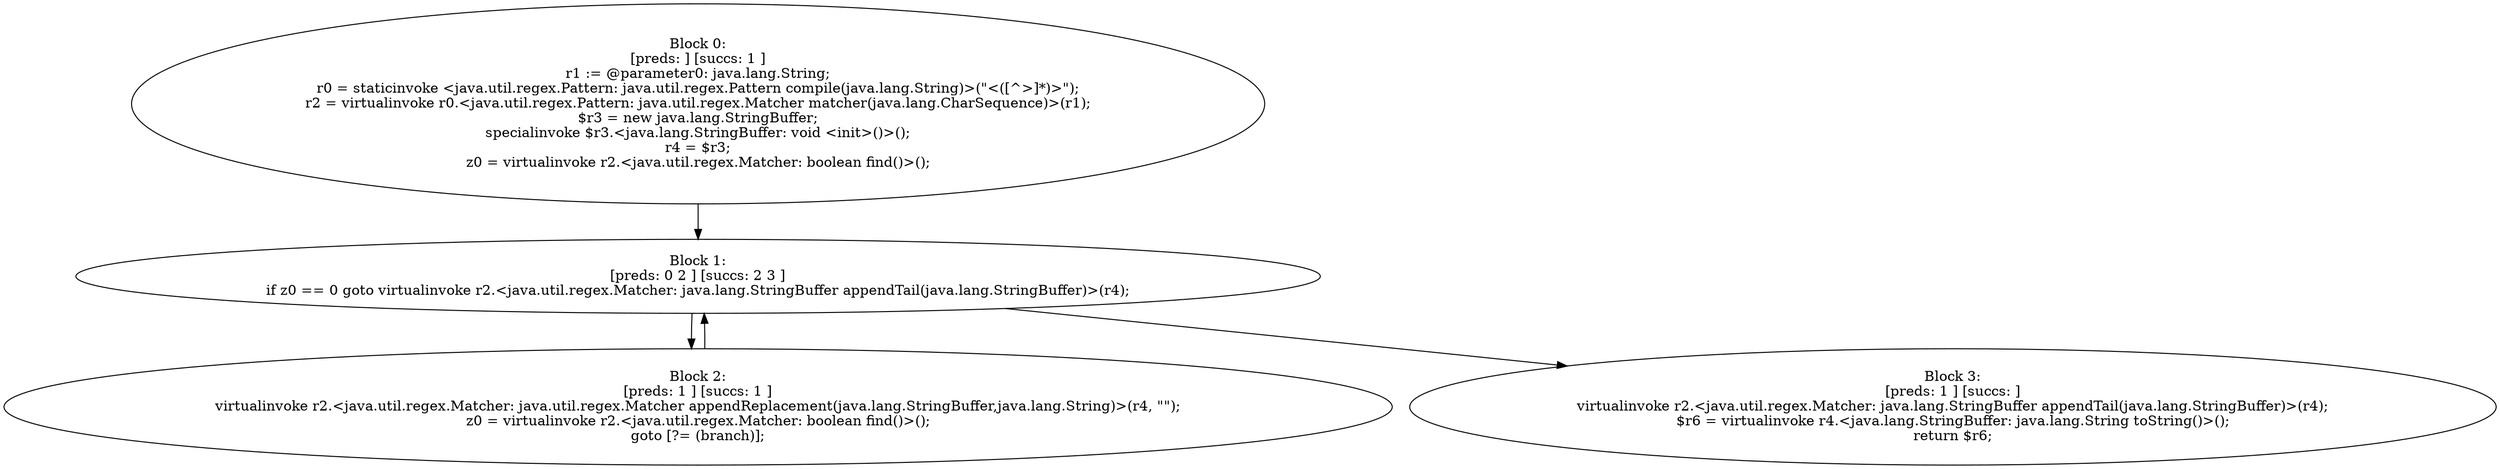digraph "unitGraph" {
    "Block 0:
[preds: ] [succs: 1 ]
r1 := @parameter0: java.lang.String;
r0 = staticinvoke <java.util.regex.Pattern: java.util.regex.Pattern compile(java.lang.String)>(\"<([^>]*)>\");
r2 = virtualinvoke r0.<java.util.regex.Pattern: java.util.regex.Matcher matcher(java.lang.CharSequence)>(r1);
$r3 = new java.lang.StringBuffer;
specialinvoke $r3.<java.lang.StringBuffer: void <init>()>();
r4 = $r3;
z0 = virtualinvoke r2.<java.util.regex.Matcher: boolean find()>();
"
    "Block 1:
[preds: 0 2 ] [succs: 2 3 ]
if z0 == 0 goto virtualinvoke r2.<java.util.regex.Matcher: java.lang.StringBuffer appendTail(java.lang.StringBuffer)>(r4);
"
    "Block 2:
[preds: 1 ] [succs: 1 ]
virtualinvoke r2.<java.util.regex.Matcher: java.util.regex.Matcher appendReplacement(java.lang.StringBuffer,java.lang.String)>(r4, \"\");
z0 = virtualinvoke r2.<java.util.regex.Matcher: boolean find()>();
goto [?= (branch)];
"
    "Block 3:
[preds: 1 ] [succs: ]
virtualinvoke r2.<java.util.regex.Matcher: java.lang.StringBuffer appendTail(java.lang.StringBuffer)>(r4);
$r6 = virtualinvoke r4.<java.lang.StringBuffer: java.lang.String toString()>();
return $r6;
"
    "Block 0:
[preds: ] [succs: 1 ]
r1 := @parameter0: java.lang.String;
r0 = staticinvoke <java.util.regex.Pattern: java.util.regex.Pattern compile(java.lang.String)>(\"<([^>]*)>\");
r2 = virtualinvoke r0.<java.util.regex.Pattern: java.util.regex.Matcher matcher(java.lang.CharSequence)>(r1);
$r3 = new java.lang.StringBuffer;
specialinvoke $r3.<java.lang.StringBuffer: void <init>()>();
r4 = $r3;
z0 = virtualinvoke r2.<java.util.regex.Matcher: boolean find()>();
"->"Block 1:
[preds: 0 2 ] [succs: 2 3 ]
if z0 == 0 goto virtualinvoke r2.<java.util.regex.Matcher: java.lang.StringBuffer appendTail(java.lang.StringBuffer)>(r4);
";
    "Block 1:
[preds: 0 2 ] [succs: 2 3 ]
if z0 == 0 goto virtualinvoke r2.<java.util.regex.Matcher: java.lang.StringBuffer appendTail(java.lang.StringBuffer)>(r4);
"->"Block 2:
[preds: 1 ] [succs: 1 ]
virtualinvoke r2.<java.util.regex.Matcher: java.util.regex.Matcher appendReplacement(java.lang.StringBuffer,java.lang.String)>(r4, \"\");
z0 = virtualinvoke r2.<java.util.regex.Matcher: boolean find()>();
goto [?= (branch)];
";
    "Block 1:
[preds: 0 2 ] [succs: 2 3 ]
if z0 == 0 goto virtualinvoke r2.<java.util.regex.Matcher: java.lang.StringBuffer appendTail(java.lang.StringBuffer)>(r4);
"->"Block 3:
[preds: 1 ] [succs: ]
virtualinvoke r2.<java.util.regex.Matcher: java.lang.StringBuffer appendTail(java.lang.StringBuffer)>(r4);
$r6 = virtualinvoke r4.<java.lang.StringBuffer: java.lang.String toString()>();
return $r6;
";
    "Block 2:
[preds: 1 ] [succs: 1 ]
virtualinvoke r2.<java.util.regex.Matcher: java.util.regex.Matcher appendReplacement(java.lang.StringBuffer,java.lang.String)>(r4, \"\");
z0 = virtualinvoke r2.<java.util.regex.Matcher: boolean find()>();
goto [?= (branch)];
"->"Block 1:
[preds: 0 2 ] [succs: 2 3 ]
if z0 == 0 goto virtualinvoke r2.<java.util.regex.Matcher: java.lang.StringBuffer appendTail(java.lang.StringBuffer)>(r4);
";
}
